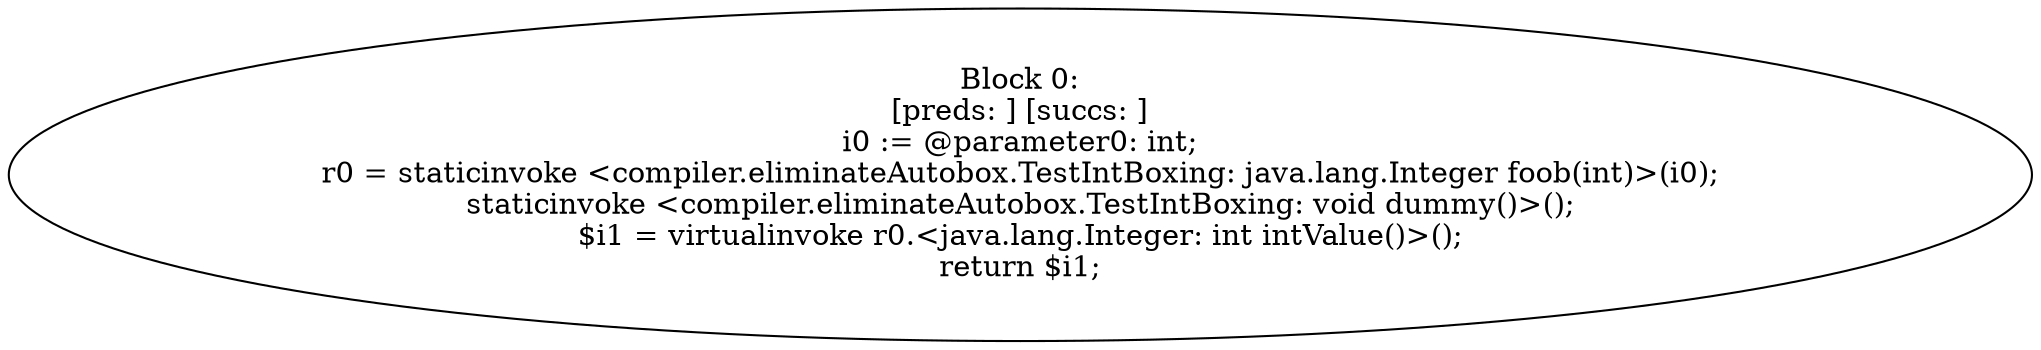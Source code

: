 digraph "unitGraph" {
    "Block 0:
[preds: ] [succs: ]
i0 := @parameter0: int;
r0 = staticinvoke <compiler.eliminateAutobox.TestIntBoxing: java.lang.Integer foob(int)>(i0);
staticinvoke <compiler.eliminateAutobox.TestIntBoxing: void dummy()>();
$i1 = virtualinvoke r0.<java.lang.Integer: int intValue()>();
return $i1;
"
}
